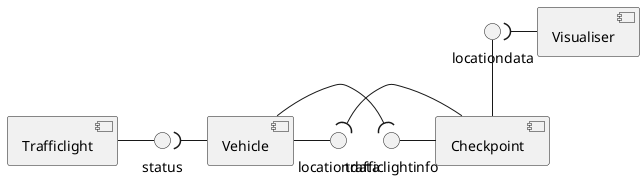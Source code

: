 @startuml
[Vehicle] as boebot
interface "locationdata" as robotlocatie
interface trafficlightinfo 
boebot -right-() robotlocatie
boebot -right-( trafficlightinfo 
[Checkpoint] as controlepunt
controlepunt -left-( robotlocatie
controlepunt -left-() trafficlightinfo 
[Trafficlight] as stoplicht
interface status
stoplicht -right-() status
boebot -left-( status
[Visualiser] as visualiser
interface "locationdata" as visuallocatie
controlepunt -up-() visuallocatie 
visualiser -left( visuallocatie
@enduml
